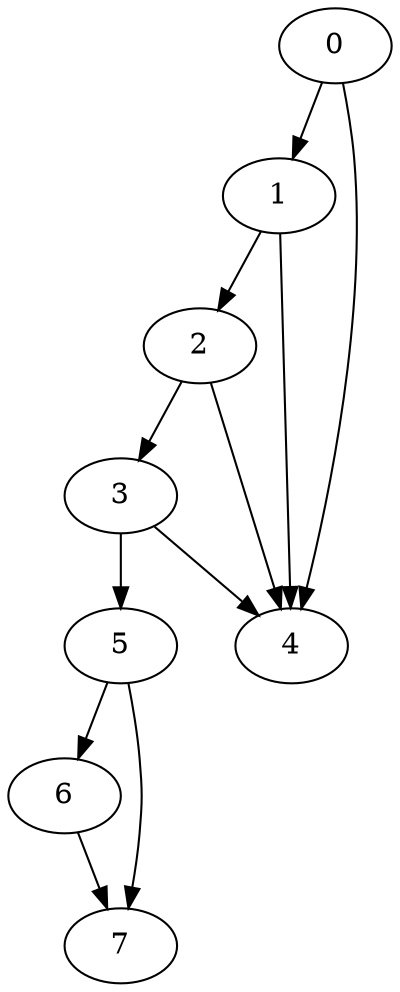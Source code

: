 digraph {
	0
	1
	2
	3
	4
	5
	6
	7
	2 -> 3
	0 -> 4
	1 -> 4
	2 -> 4
	3 -> 4
	3 -> 5
	5 -> 6
	5 -> 7
	6 -> 7
	0 -> 1
	1 -> 2
}
